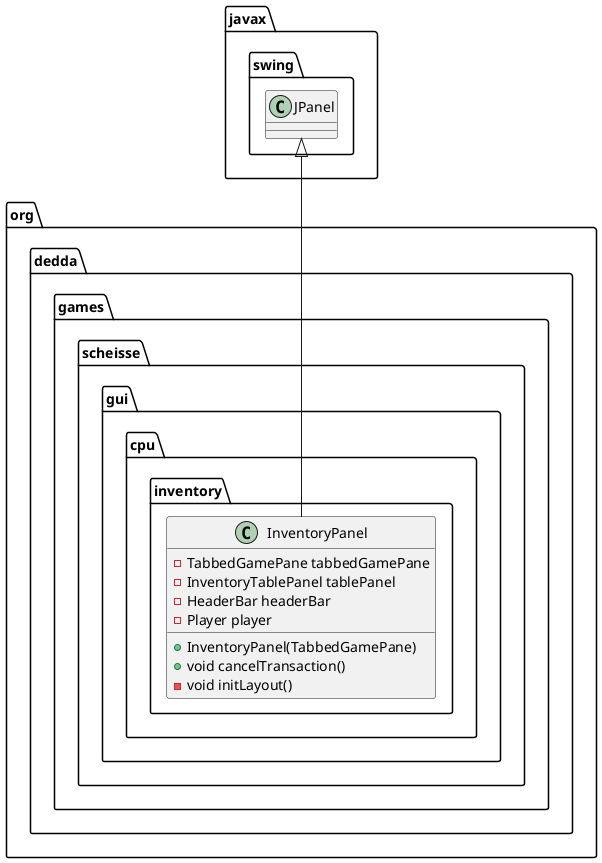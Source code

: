 @startuml
class javax.swing.JPanel

class org.dedda.games.scheisse.gui.cpu.inventory.InventoryPanel{
    - TabbedGamePane tabbedGamePane
    - InventoryTablePanel tablePanel
    - HeaderBar headerBar
    - Player player
    + InventoryPanel(TabbedGamePane)
    + void cancelTransaction()
    - void initLayout()
}

javax.swing.JPanel <|-- org.dedda.games.scheisse.gui.cpu.inventory.InventoryPanel
@enduml